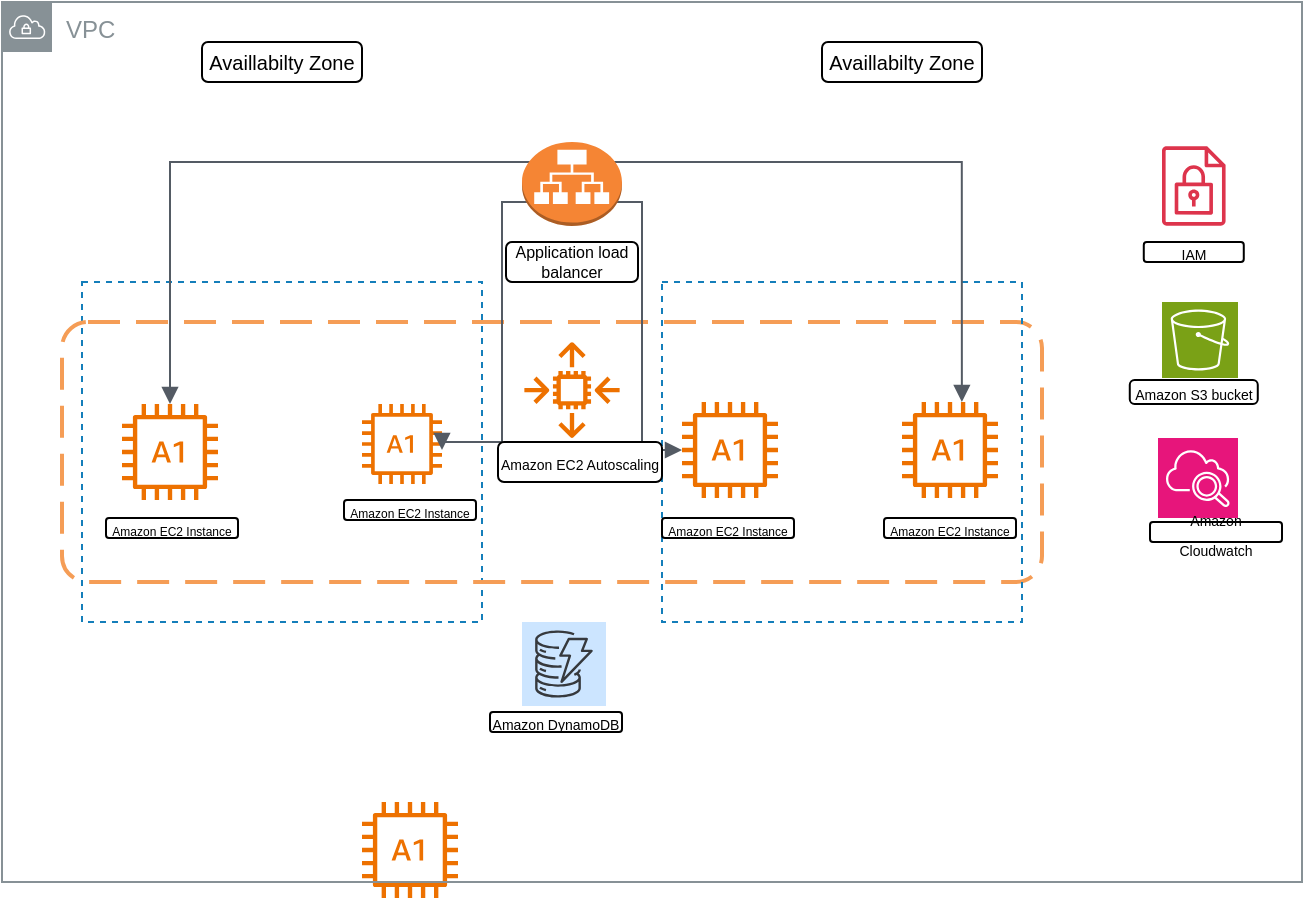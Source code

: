 <mxfile version="22.1.0" type="github">
  <diagram name="Page-1" id="PGcFTo27rOfpDX2Z9XVu">
    <mxGraphModel dx="1388" dy="1511" grid="1" gridSize="10" guides="1" tooltips="1" connect="1" arrows="1" fold="1" page="1" pageScale="1" pageWidth="850" pageHeight="1100" math="0" shadow="0">
      <root>
        <mxCell id="0" />
        <mxCell id="1" parent="0" />
        <mxCell id="O2am2NvgsredMJi-C9vx-1" value="" style="sketch=0;outlineConnect=0;fontColor=#232F3E;gradientColor=none;fillColor=#ED7100;strokeColor=none;dashed=0;verticalLabelPosition=bottom;verticalAlign=top;align=center;html=1;fontSize=12;fontStyle=0;aspect=fixed;pointerEvents=1;shape=mxgraph.aws4.a1_instance;" parent="1" vertex="1">
          <mxGeometry x="160" y="120" width="48" height="48" as="geometry" />
        </mxCell>
        <mxCell id="O2am2NvgsredMJi-C9vx-5" value="VPC" style="sketch=0;outlineConnect=0;gradientColor=none;html=1;whiteSpace=wrap;fontSize=12;fontStyle=0;shape=mxgraph.aws4.group;grIcon=mxgraph.aws4.group_vpc;strokeColor=#879196;fillColor=none;verticalAlign=top;align=left;spacingLeft=30;fontColor=#879196;dashed=0;" parent="1" vertex="1">
          <mxGeometry x="-20" y="-280" width="650" height="440" as="geometry" />
        </mxCell>
        <mxCell id="O2am2NvgsredMJi-C9vx-6" value="" style="fillColor=none;strokeColor=#147EBA;dashed=1;verticalAlign=top;fontStyle=0;fontColor=#147EBA;whiteSpace=wrap;html=1;" parent="1" vertex="1">
          <mxGeometry x="20" y="-140" width="200" height="170" as="geometry" />
        </mxCell>
        <mxCell id="O2am2NvgsredMJi-C9vx-7" value="" style="rounded=1;arcSize=10;dashed=1;strokeColor=#F59D56;fillColor=none;gradientColor=none;dashPattern=8 4;strokeWidth=2;" parent="1" vertex="1">
          <mxGeometry x="10" y="-120" width="490" height="130" as="geometry" />
        </mxCell>
        <mxCell id="O2am2NvgsredMJi-C9vx-8" value="" style="fillColor=none;strokeColor=#147EBA;dashed=1;verticalAlign=top;fontStyle=0;fontColor=#147EBA;whiteSpace=wrap;html=1;" parent="1" vertex="1">
          <mxGeometry x="310" y="-140" width="180" height="170" as="geometry" />
        </mxCell>
        <mxCell id="O2am2NvgsredMJi-C9vx-10" value="" style="sketch=0;outlineConnect=0;fontColor=#232F3E;gradientColor=none;fillColor=#ED7100;strokeColor=none;dashed=0;verticalLabelPosition=bottom;verticalAlign=top;align=center;html=1;fontSize=12;fontStyle=0;aspect=fixed;pointerEvents=1;shape=mxgraph.aws4.a1_instance;" parent="1" vertex="1">
          <mxGeometry x="40" y="-79" width="48" height="48" as="geometry" />
        </mxCell>
        <mxCell id="O2am2NvgsredMJi-C9vx-11" value="" style="sketch=0;outlineConnect=0;fontColor=#232F3E;gradientColor=none;fillColor=#ED7100;strokeColor=none;dashed=0;verticalLabelPosition=bottom;verticalAlign=top;align=center;html=1;fontSize=12;fontStyle=0;aspect=fixed;pointerEvents=1;shape=mxgraph.aws4.a1_instance;" parent="1" vertex="1">
          <mxGeometry x="160" y="-79" width="40" height="40" as="geometry" />
        </mxCell>
        <mxCell id="O2am2NvgsredMJi-C9vx-12" value="" style="sketch=0;outlineConnect=0;fontColor=#232F3E;gradientColor=none;fillColor=#ED7100;strokeColor=none;dashed=0;verticalLabelPosition=bottom;verticalAlign=top;align=center;html=1;fontSize=12;fontStyle=0;aspect=fixed;pointerEvents=1;shape=mxgraph.aws4.a1_instance;" parent="1" vertex="1">
          <mxGeometry x="320" y="-80" width="48" height="48" as="geometry" />
        </mxCell>
        <mxCell id="O2am2NvgsredMJi-C9vx-13" value="" style="sketch=0;outlineConnect=0;fontColor=#232F3E;gradientColor=none;fillColor=#ED7100;strokeColor=none;dashed=0;verticalLabelPosition=bottom;verticalAlign=top;align=center;html=1;fontSize=12;fontStyle=0;aspect=fixed;pointerEvents=1;shape=mxgraph.aws4.a1_instance;" parent="1" vertex="1">
          <mxGeometry x="430" y="-80" width="48" height="48" as="geometry" />
        </mxCell>
        <mxCell id="O2am2NvgsredMJi-C9vx-23" value="" style="edgeStyle=orthogonalEdgeStyle;html=1;endArrow=block;elbow=vertical;startArrow=block;startFill=1;endFill=1;strokeColor=#545B64;rounded=0;" parent="1" target="O2am2NvgsredMJi-C9vx-12" edge="1">
          <mxGeometry width="100" relative="1" as="geometry">
            <mxPoint x="200" y="-56" as="sourcePoint" />
            <mxPoint x="300" y="-60" as="targetPoint" />
            <Array as="points">
              <mxPoint x="200" y="-60" />
              <mxPoint x="230" y="-60" />
              <mxPoint x="230" y="-180" />
              <mxPoint x="300" y="-180" />
              <mxPoint x="300" y="-56" />
            </Array>
          </mxGeometry>
        </mxCell>
        <mxCell id="O2am2NvgsredMJi-C9vx-24" value="" style="edgeStyle=orthogonalEdgeStyle;html=1;endArrow=block;elbow=vertical;startArrow=block;startFill=1;endFill=1;strokeColor=#545B64;rounded=0;entryX=0.833;entryY=0.353;entryDx=0;entryDy=0;entryPerimeter=0;" parent="1" source="O2am2NvgsredMJi-C9vx-10" target="O2am2NvgsredMJi-C9vx-8" edge="1">
          <mxGeometry width="100" relative="1" as="geometry">
            <mxPoint x="80" y="-200" as="sourcePoint" />
            <mxPoint x="180" y="-200" as="targetPoint" />
            <Array as="points">
              <mxPoint x="64" y="-200" />
              <mxPoint x="460" y="-200" />
            </Array>
          </mxGeometry>
        </mxCell>
        <mxCell id="O2am2NvgsredMJi-C9vx-28" value="" style="outlineConnect=0;dashed=0;verticalLabelPosition=bottom;verticalAlign=top;align=center;html=1;shape=mxgraph.aws3.application_load_balancer;fillColor=#F58534;gradientColor=none;" parent="1" vertex="1">
          <mxGeometry x="240" y="-210" width="50" height="42" as="geometry" />
        </mxCell>
        <mxCell id="O2am2NvgsredMJi-C9vx-30" value="" style="sketch=0;outlineConnect=0;fontColor=#232F3E;gradientColor=none;fillColor=#ED7100;strokeColor=none;dashed=0;verticalLabelPosition=bottom;verticalAlign=top;align=center;html=1;fontSize=12;fontStyle=0;aspect=fixed;pointerEvents=1;shape=mxgraph.aws4.auto_scaling2;" parent="1" vertex="1">
          <mxGeometry x="241" y="-110" width="48" height="48" as="geometry" />
        </mxCell>
        <mxCell id="O2am2NvgsredMJi-C9vx-31" value="" style="sketch=0;points=[[0,0,0],[0.25,0,0],[0.5,0,0],[0.75,0,0],[1,0,0],[0,1,0],[0.25,1,0],[0.5,1,0],[0.75,1,0],[1,1,0],[0,0.25,0],[0,0.5,0],[0,0.75,0],[1,0.25,0],[1,0.5,0],[1,0.75,0]];outlineConnect=0;fillColor=#cce5ff;strokeColor=#36393d;dashed=0;verticalLabelPosition=bottom;verticalAlign=top;align=center;html=1;fontSize=12;fontStyle=0;aspect=fixed;shape=mxgraph.aws4.resourceIcon;resIcon=mxgraph.aws4.dynamodb;" parent="1" vertex="1">
          <mxGeometry x="240" y="30" width="42" height="42" as="geometry" />
        </mxCell>
        <mxCell id="O2am2NvgsredMJi-C9vx-32" value="" style="sketch=0;points=[[0,0,0],[0.25,0,0],[0.5,0,0],[0.75,0,0],[1,0,0],[0,1,0],[0.25,1,0],[0.5,1,0],[0.75,1,0],[1,1,0],[0,0.25,0],[0,0.5,0],[0,0.75,0],[1,0.25,0],[1,0.5,0],[1,0.75,0]];points=[[0,0,0],[0.25,0,0],[0.5,0,0],[0.75,0,0],[1,0,0],[0,1,0],[0.25,1,0],[0.5,1,0],[0.75,1,0],[1,1,0],[0,0.25,0],[0,0.5,0],[0,0.75,0],[1,0.25,0],[1,0.5,0],[1,0.75,0]];outlineConnect=0;fontColor=#232F3E;fillColor=#E7157B;strokeColor=#ffffff;dashed=0;verticalLabelPosition=bottom;verticalAlign=top;align=center;html=1;fontSize=12;fontStyle=0;aspect=fixed;shape=mxgraph.aws4.resourceIcon;resIcon=mxgraph.aws4.cloudwatch_2;" parent="1" vertex="1">
          <mxGeometry x="558" y="-62" width="40" height="40" as="geometry" />
        </mxCell>
        <mxCell id="O2am2NvgsredMJi-C9vx-33" value="" style="sketch=0;points=[[0,0,0],[0.25,0,0],[0.5,0,0],[0.75,0,0],[1,0,0],[0,1,0],[0.25,1,0],[0.5,1,0],[0.75,1,0],[1,1,0],[0,0.25,0],[0,0.5,0],[0,0.75,0],[1,0.25,0],[1,0.5,0],[1,0.75,0]];outlineConnect=0;fontColor=#232F3E;fillColor=#7AA116;strokeColor=#ffffff;dashed=0;verticalLabelPosition=bottom;verticalAlign=top;align=center;html=1;fontSize=12;fontStyle=0;aspect=fixed;shape=mxgraph.aws4.resourceIcon;resIcon=mxgraph.aws4.s3;" parent="1" vertex="1">
          <mxGeometry x="560" y="-130" width="38" height="38" as="geometry" />
        </mxCell>
        <mxCell id="O2am2NvgsredMJi-C9vx-34" value="&lt;font style=&quot;font-size: 7px;&quot;&gt;Amazon Cloudwatch&lt;/font&gt;" style="rounded=1;whiteSpace=wrap;html=1;" parent="1" vertex="1">
          <mxGeometry x="554" y="-20" width="66" height="10" as="geometry" />
        </mxCell>
        <mxCell id="O2am2NvgsredMJi-C9vx-35" value="" style="sketch=0;outlineConnect=0;fontColor=#232F3E;gradientColor=none;fillColor=#DD344C;strokeColor=none;dashed=0;verticalLabelPosition=bottom;verticalAlign=top;align=center;html=1;fontSize=12;fontStyle=0;aspect=fixed;pointerEvents=1;shape=mxgraph.aws4.encrypted_data;" parent="1" vertex="1">
          <mxGeometry x="560" y="-208" width="31.79" height="40" as="geometry" />
        </mxCell>
        <mxCell id="O2am2NvgsredMJi-C9vx-40" value="&lt;font style=&quot;font-size: 7px;&quot;&gt;Amazon S3 bucket&lt;br&gt;&lt;/font&gt;" style="rounded=1;whiteSpace=wrap;html=1;arcSize=20;" parent="1" vertex="1">
          <mxGeometry x="543.89" y="-91" width="64" height="12" as="geometry" />
        </mxCell>
        <mxCell id="O2am2NvgsredMJi-C9vx-41" value="&lt;font style=&quot;font-size: 7px;&quot;&gt;IAM&lt;/font&gt;" style="rounded=1;whiteSpace=wrap;html=1;" parent="1" vertex="1">
          <mxGeometry x="550.89" y="-160" width="50" height="10" as="geometry" />
        </mxCell>
        <mxCell id="O2am2NvgsredMJi-C9vx-42" value="&lt;font style=&quot;font-size: 7px;&quot;&gt;Amazon DynamoDB&lt;br&gt;&lt;/font&gt;" style="rounded=1;whiteSpace=wrap;html=1;" parent="1" vertex="1">
          <mxGeometry x="224" y="75" width="66" height="10" as="geometry" />
        </mxCell>
        <mxCell id="O2am2NvgsredMJi-C9vx-45" value="&lt;font style=&quot;font-size: 7px;&quot;&gt;Amazon EC2 Autoscaling&lt;br&gt;&lt;/font&gt;" style="rounded=1;whiteSpace=wrap;html=1;" parent="1" vertex="1">
          <mxGeometry x="228" y="-60" width="82" height="20" as="geometry" />
        </mxCell>
        <mxCell id="O2am2NvgsredMJi-C9vx-46" value="&lt;font style=&quot;font-size: 6px;&quot;&gt;Amazon EC2 Instance&lt;br&gt;&lt;/font&gt;" style="rounded=1;whiteSpace=wrap;html=1;" parent="1" vertex="1">
          <mxGeometry x="421" y="-22" width="66" height="10" as="geometry" />
        </mxCell>
        <mxCell id="O2am2NvgsredMJi-C9vx-47" value="&lt;font style=&quot;font-size: 6px;&quot;&gt;Amazon EC2 Instance&lt;br&gt;&lt;/font&gt;" style="rounded=1;whiteSpace=wrap;html=1;" parent="1" vertex="1">
          <mxGeometry x="310" y="-22" width="66" height="10" as="geometry" />
        </mxCell>
        <mxCell id="O2am2NvgsredMJi-C9vx-48" value="&lt;font style=&quot;font-size: 8px;&quot;&gt;Application load balancer&lt;br style=&quot;font-size: 8px;&quot;&gt;&lt;/font&gt;" style="rounded=1;whiteSpace=wrap;html=1;fontSize=8;" parent="1" vertex="1">
          <mxGeometry x="232" y="-160" width="66" height="20" as="geometry" />
        </mxCell>
        <mxCell id="O2am2NvgsredMJi-C9vx-49" value="&lt;font style=&quot;font-size: 6px;&quot;&gt;Amazon EC2 Instance&lt;br&gt;&lt;/font&gt;" style="rounded=1;whiteSpace=wrap;html=1;" parent="1" vertex="1">
          <mxGeometry x="151" y="-31" width="66" height="10" as="geometry" />
        </mxCell>
        <mxCell id="O2am2NvgsredMJi-C9vx-50" value="&lt;font style=&quot;font-size: 6px;&quot;&gt;Amazon EC2 Instance&lt;br&gt;&lt;/font&gt;" style="rounded=1;whiteSpace=wrap;html=1;" parent="1" vertex="1">
          <mxGeometry x="32" y="-22" width="66" height="10" as="geometry" />
        </mxCell>
        <mxCell id="O2am2NvgsredMJi-C9vx-51" value="&lt;font style=&quot;font-size: 10px;&quot;&gt;Availlabilty Zone&lt;br&gt;&lt;/font&gt;" style="rounded=1;whiteSpace=wrap;html=1;" parent="1" vertex="1">
          <mxGeometry x="390" y="-260" width="80" height="20" as="geometry" />
        </mxCell>
        <mxCell id="O2am2NvgsredMJi-C9vx-56" value="&lt;font style=&quot;font-size: 10px;&quot;&gt;Availlabilty Zone&lt;br&gt;&lt;/font&gt;" style="rounded=1;whiteSpace=wrap;html=1;" parent="1" vertex="1">
          <mxGeometry x="80" y="-260" width="80" height="20" as="geometry" />
        </mxCell>
      </root>
    </mxGraphModel>
  </diagram>
</mxfile>

